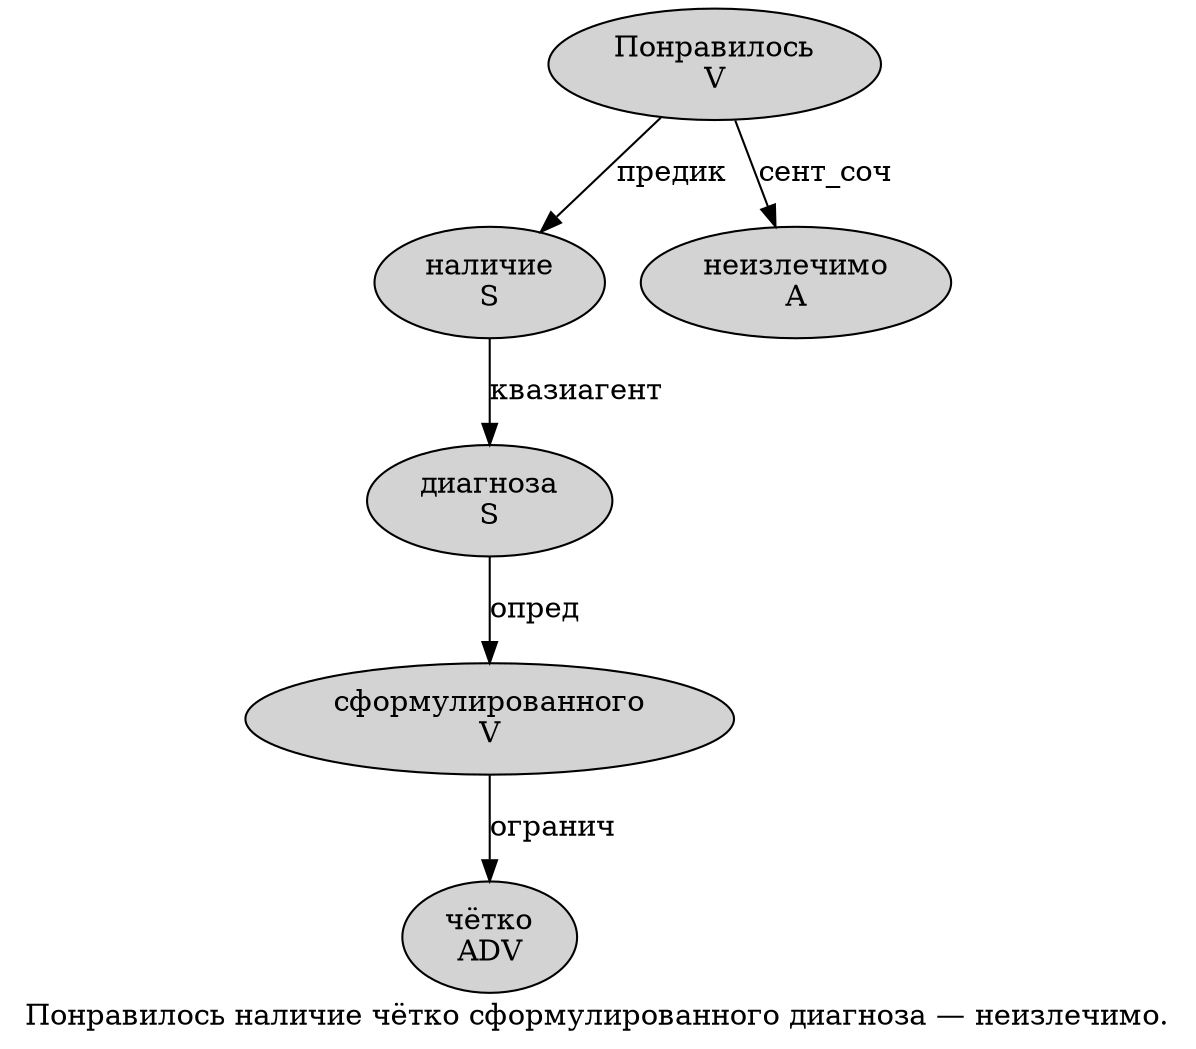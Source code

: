 digraph SENTENCE_3906 {
	graph [label="Понравилось наличие чётко сформулированного диагноза — неизлечимо."]
	node [style=filled]
		0 [label="Понравилось
V" color="" fillcolor=lightgray penwidth=1 shape=ellipse]
		1 [label="наличие
S" color="" fillcolor=lightgray penwidth=1 shape=ellipse]
		2 [label="чётко
ADV" color="" fillcolor=lightgray penwidth=1 shape=ellipse]
		3 [label="сформулированного
V" color="" fillcolor=lightgray penwidth=1 shape=ellipse]
		4 [label="диагноза
S" color="" fillcolor=lightgray penwidth=1 shape=ellipse]
		6 [label="неизлечимо
A" color="" fillcolor=lightgray penwidth=1 shape=ellipse]
			0 -> 1 [label="предик"]
			0 -> 6 [label="сент_соч"]
			1 -> 4 [label="квазиагент"]
			4 -> 3 [label="опред"]
			3 -> 2 [label="огранич"]
}